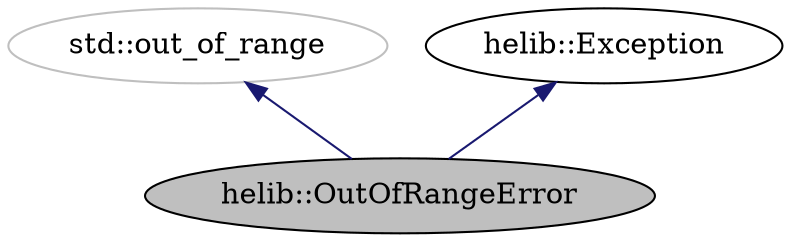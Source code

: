 digraph "helib::OutOfRangeError"
{
  N3 [label="helib::OutOfRangeError",color="black", fillcolor="grey75", style="filled", fontcolor="black"];
  N4 -> N3 [dir="back",color="midnightblue",style="solid"];
  N4 [label="std::out_of_range",color="grey75", fillcolor="white", style="filled"];
  N5 -> N3 [dir="back",color="midnightblue",style="solid"];
  N5 [label="helib::Exception",color="black", fillcolor="white", style="filled",tooltip="Base class that other HElib exception classes inherit from. "];
}
digraph "helib::OutOfRangeError"
{
  N0 [label="helib::OutOfRangeError",color="black", fillcolor="grey75", style="filled", fontcolor="black"];
  N1 -> N0 [dir="back",color="midnightblue",style="solid"];
  N1 [label="std::out_of_range",color="grey75", fillcolor="white", style="filled"];
  N2 -> N0 [dir="back",color="midnightblue",style="solid"];
  N2 [label="helib::Exception",color="black", fillcolor="white", style="filled",tooltip="Base class that other HElib exception classes inherit from. "];
}
